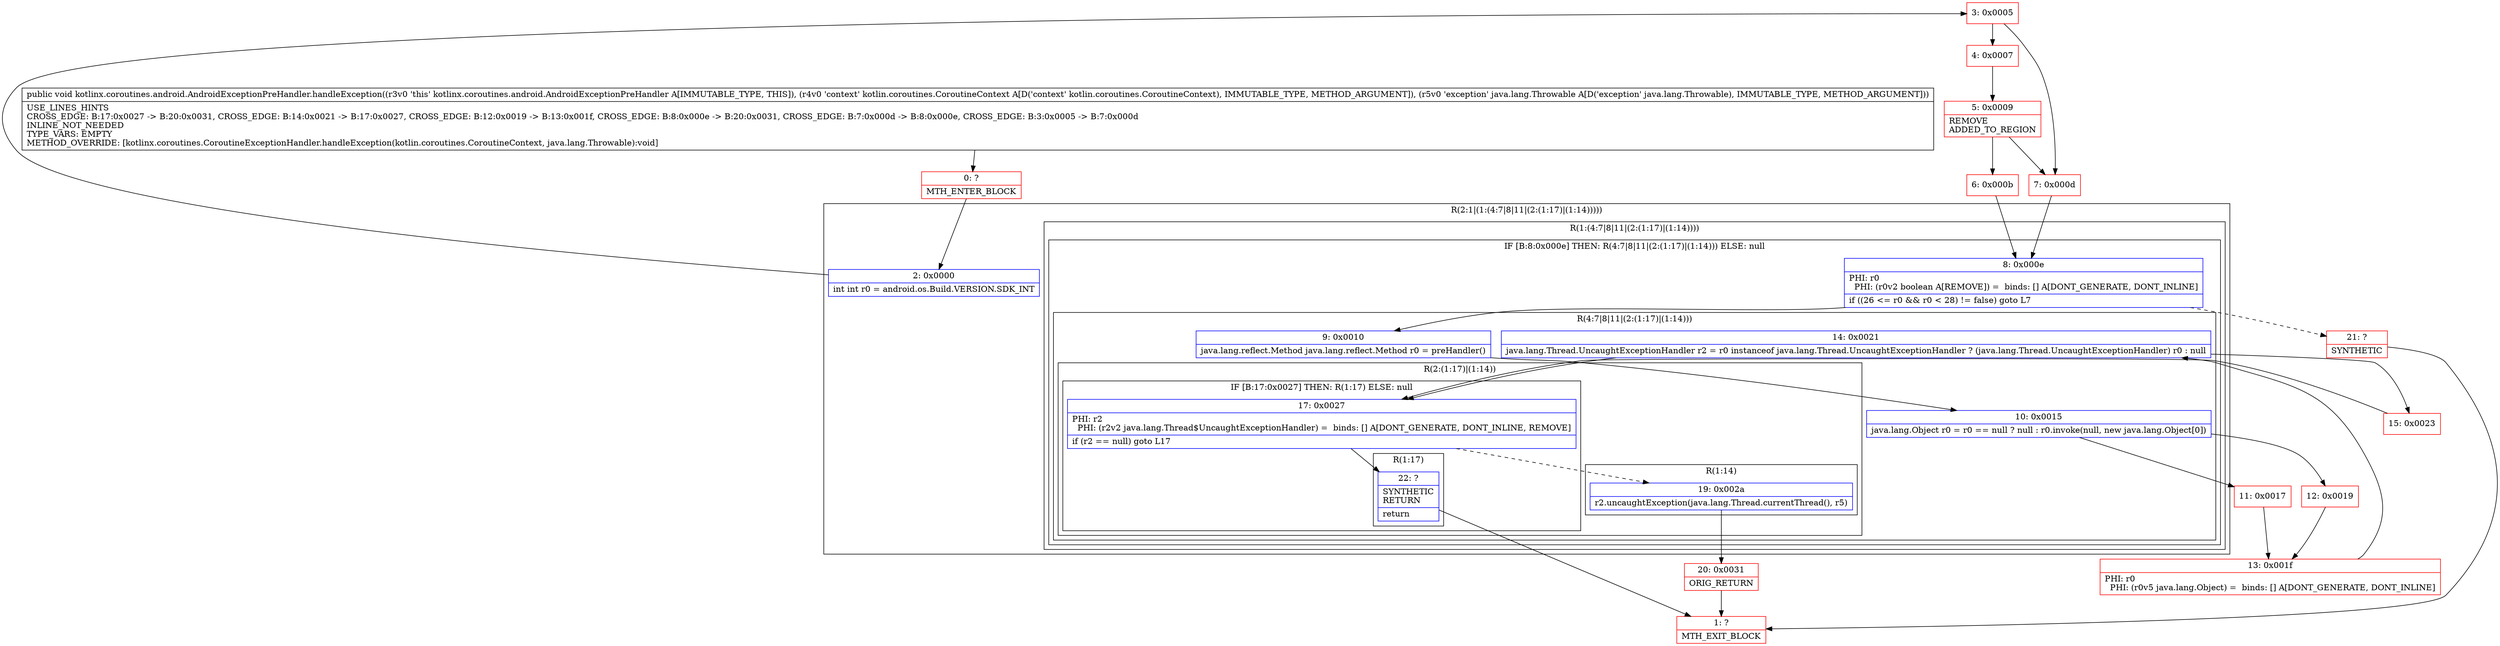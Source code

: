 digraph "CFG forkotlinx.coroutines.android.AndroidExceptionPreHandler.handleException(Lkotlin\/coroutines\/CoroutineContext;Ljava\/lang\/Throwable;)V" {
subgraph cluster_Region_1970388048 {
label = "R(2:1|(1:(4:7|8|11|(2:(1:17)|(1:14)))))";
node [shape=record,color=blue];
Node_2 [shape=record,label="{2\:\ 0x0000|int int r0 = android.os.Build.VERSION.SDK_INT\l}"];
subgraph cluster_Region_308056370 {
label = "R(1:(4:7|8|11|(2:(1:17)|(1:14))))";
node [shape=record,color=blue];
subgraph cluster_IfRegion_486512639 {
label = "IF [B:8:0x000e] THEN: R(4:7|8|11|(2:(1:17)|(1:14))) ELSE: null";
node [shape=record,color=blue];
Node_8 [shape=record,label="{8\:\ 0x000e|PHI: r0 \l  PHI: (r0v2 boolean A[REMOVE]) =  binds: [] A[DONT_GENERATE, DONT_INLINE]\l|if ((26 \<= r0 && r0 \< 28) != false) goto L7\l}"];
subgraph cluster_Region_741973649 {
label = "R(4:7|8|11|(2:(1:17)|(1:14)))";
node [shape=record,color=blue];
Node_9 [shape=record,label="{9\:\ 0x0010|java.lang.reflect.Method java.lang.reflect.Method r0 = preHandler()\l}"];
Node_10 [shape=record,label="{10\:\ 0x0015|java.lang.Object r0 = r0 == null ? null : r0.invoke(null, new java.lang.Object[0])\l}"];
Node_14 [shape=record,label="{14\:\ 0x0021|java.lang.Thread.UncaughtExceptionHandler r2 = r0 instanceof java.lang.Thread.UncaughtExceptionHandler ? (java.lang.Thread.UncaughtExceptionHandler) r0 : null\l}"];
subgraph cluster_Region_1026223549 {
label = "R(2:(1:17)|(1:14))";
node [shape=record,color=blue];
subgraph cluster_IfRegion_1097357547 {
label = "IF [B:17:0x0027] THEN: R(1:17) ELSE: null";
node [shape=record,color=blue];
Node_17 [shape=record,label="{17\:\ 0x0027|PHI: r2 \l  PHI: (r2v2 java.lang.Thread$UncaughtExceptionHandler) =  binds: [] A[DONT_GENERATE, DONT_INLINE, REMOVE]\l|if (r2 == null) goto L17\l}"];
subgraph cluster_Region_1926635603 {
label = "R(1:17)";
node [shape=record,color=blue];
Node_22 [shape=record,label="{22\:\ ?|SYNTHETIC\lRETURN\l|return\l}"];
}
}
subgraph cluster_Region_964951978 {
label = "R(1:14)";
node [shape=record,color=blue];
Node_19 [shape=record,label="{19\:\ 0x002a|r2.uncaughtException(java.lang.Thread.currentThread(), r5)\l}"];
}
}
}
}
}
}
Node_0 [shape=record,color=red,label="{0\:\ ?|MTH_ENTER_BLOCK\l}"];
Node_3 [shape=record,color=red,label="{3\:\ 0x0005}"];
Node_4 [shape=record,color=red,label="{4\:\ 0x0007}"];
Node_5 [shape=record,color=red,label="{5\:\ 0x0009|REMOVE\lADDED_TO_REGION\l}"];
Node_6 [shape=record,color=red,label="{6\:\ 0x000b}"];
Node_11 [shape=record,color=red,label="{11\:\ 0x0017}"];
Node_13 [shape=record,color=red,label="{13\:\ 0x001f|PHI: r0 \l  PHI: (r0v5 java.lang.Object) =  binds: [] A[DONT_GENERATE, DONT_INLINE]\l}"];
Node_15 [shape=record,color=red,label="{15\:\ 0x0023}"];
Node_20 [shape=record,color=red,label="{20\:\ 0x0031|ORIG_RETURN\l}"];
Node_1 [shape=record,color=red,label="{1\:\ ?|MTH_EXIT_BLOCK\l}"];
Node_12 [shape=record,color=red,label="{12\:\ 0x0019}"];
Node_21 [shape=record,color=red,label="{21\:\ ?|SYNTHETIC\l}"];
Node_7 [shape=record,color=red,label="{7\:\ 0x000d}"];
MethodNode[shape=record,label="{public void kotlinx.coroutines.android.AndroidExceptionPreHandler.handleException((r3v0 'this' kotlinx.coroutines.android.AndroidExceptionPreHandler A[IMMUTABLE_TYPE, THIS]), (r4v0 'context' kotlin.coroutines.CoroutineContext A[D('context' kotlin.coroutines.CoroutineContext), IMMUTABLE_TYPE, METHOD_ARGUMENT]), (r5v0 'exception' java.lang.Throwable A[D('exception' java.lang.Throwable), IMMUTABLE_TYPE, METHOD_ARGUMENT]))  | USE_LINES_HINTS\lCROSS_EDGE: B:17:0x0027 \-\> B:20:0x0031, CROSS_EDGE: B:14:0x0021 \-\> B:17:0x0027, CROSS_EDGE: B:12:0x0019 \-\> B:13:0x001f, CROSS_EDGE: B:8:0x000e \-\> B:20:0x0031, CROSS_EDGE: B:7:0x000d \-\> B:8:0x000e, CROSS_EDGE: B:3:0x0005 \-\> B:7:0x000d\lINLINE_NOT_NEEDED\lTYPE_VARS: EMPTY\lMETHOD_OVERRIDE: [kotlinx.coroutines.CoroutineExceptionHandler.handleException(kotlin.coroutines.CoroutineContext, java.lang.Throwable):void]\l}"];
MethodNode -> Node_0;Node_2 -> Node_3;
Node_8 -> Node_9;
Node_8 -> Node_21[style=dashed];
Node_9 -> Node_10;
Node_10 -> Node_11;
Node_10 -> Node_12;
Node_14 -> Node_15;
Node_14 -> Node_17;
Node_17 -> Node_19[style=dashed];
Node_17 -> Node_22;
Node_22 -> Node_1;
Node_19 -> Node_20;
Node_0 -> Node_2;
Node_3 -> Node_4;
Node_3 -> Node_7;
Node_4 -> Node_5;
Node_5 -> Node_6;
Node_5 -> Node_7;
Node_6 -> Node_8;
Node_11 -> Node_13;
Node_13 -> Node_14;
Node_15 -> Node_17;
Node_20 -> Node_1;
Node_12 -> Node_13;
Node_21 -> Node_1;
Node_7 -> Node_8;
}

